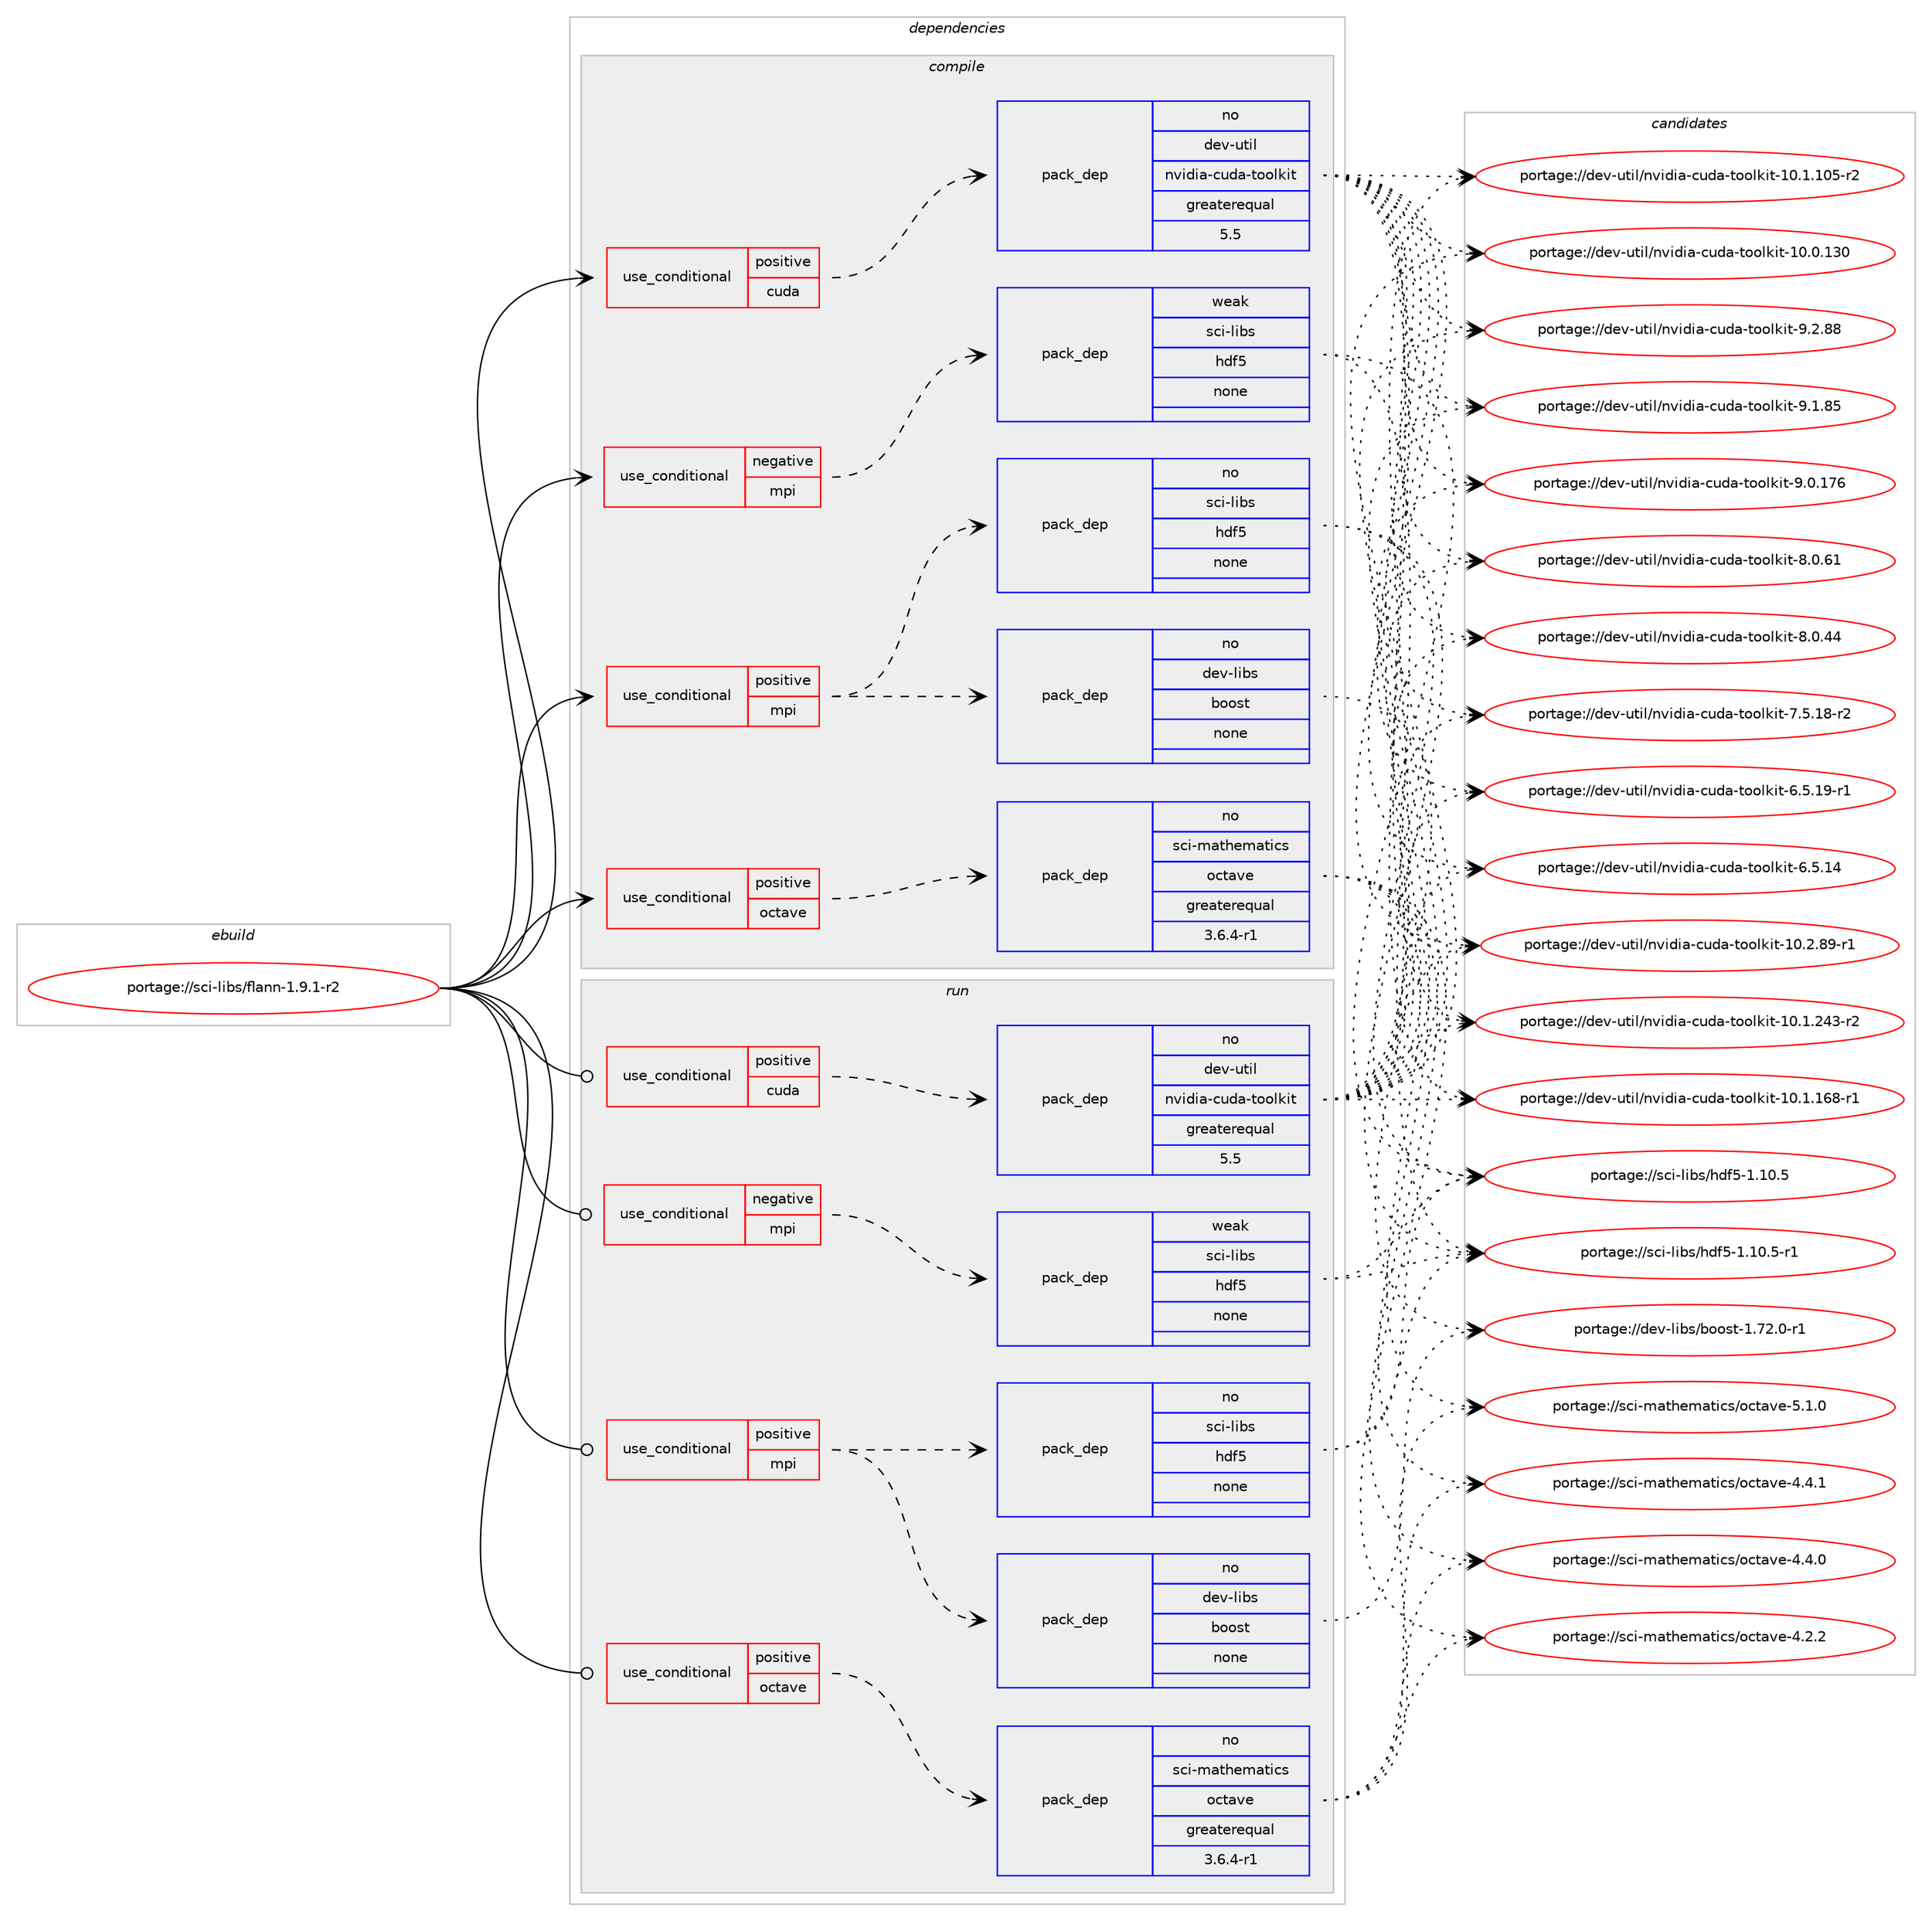 digraph prolog {

# *************
# Graph options
# *************

newrank=true;
concentrate=true;
compound=true;
graph [rankdir=LR,fontname=Helvetica,fontsize=10,ranksep=1.5];#, ranksep=2.5, nodesep=0.2];
edge  [arrowhead=vee];
node  [fontname=Helvetica,fontsize=10];

# **********
# The ebuild
# **********

subgraph cluster_leftcol {
color=gray;
rank=same;
label=<<i>ebuild</i>>;
id [label="portage://sci-libs/flann-1.9.1-r2", color=red, width=4, href="../sci-libs/flann-1.9.1-r2.svg"];
}

# ****************
# The dependencies
# ****************

subgraph cluster_midcol {
color=gray;
label=<<i>dependencies</i>>;
subgraph cluster_compile {
fillcolor="#eeeeee";
style=filled;
label=<<i>compile</i>>;
subgraph cond7094 {
dependency39014 [label=<<TABLE BORDER="0" CELLBORDER="1" CELLSPACING="0" CELLPADDING="4"><TR><TD ROWSPAN="3" CELLPADDING="10">use_conditional</TD></TR><TR><TD>negative</TD></TR><TR><TD>mpi</TD></TR></TABLE>>, shape=none, color=red];
subgraph pack31068 {
dependency39015 [label=<<TABLE BORDER="0" CELLBORDER="1" CELLSPACING="0" CELLPADDING="4" WIDTH="220"><TR><TD ROWSPAN="6" CELLPADDING="30">pack_dep</TD></TR><TR><TD WIDTH="110">weak</TD></TR><TR><TD>sci-libs</TD></TR><TR><TD>hdf5</TD></TR><TR><TD>none</TD></TR><TR><TD></TD></TR></TABLE>>, shape=none, color=blue];
}
dependency39014:e -> dependency39015:w [weight=20,style="dashed",arrowhead="vee"];
}
id:e -> dependency39014:w [weight=20,style="solid",arrowhead="vee"];
subgraph cond7095 {
dependency39016 [label=<<TABLE BORDER="0" CELLBORDER="1" CELLSPACING="0" CELLPADDING="4"><TR><TD ROWSPAN="3" CELLPADDING="10">use_conditional</TD></TR><TR><TD>positive</TD></TR><TR><TD>cuda</TD></TR></TABLE>>, shape=none, color=red];
subgraph pack31069 {
dependency39017 [label=<<TABLE BORDER="0" CELLBORDER="1" CELLSPACING="0" CELLPADDING="4" WIDTH="220"><TR><TD ROWSPAN="6" CELLPADDING="30">pack_dep</TD></TR><TR><TD WIDTH="110">no</TD></TR><TR><TD>dev-util</TD></TR><TR><TD>nvidia-cuda-toolkit</TD></TR><TR><TD>greaterequal</TD></TR><TR><TD>5.5</TD></TR></TABLE>>, shape=none, color=blue];
}
dependency39016:e -> dependency39017:w [weight=20,style="dashed",arrowhead="vee"];
}
id:e -> dependency39016:w [weight=20,style="solid",arrowhead="vee"];
subgraph cond7096 {
dependency39018 [label=<<TABLE BORDER="0" CELLBORDER="1" CELLSPACING="0" CELLPADDING="4"><TR><TD ROWSPAN="3" CELLPADDING="10">use_conditional</TD></TR><TR><TD>positive</TD></TR><TR><TD>mpi</TD></TR></TABLE>>, shape=none, color=red];
subgraph pack31070 {
dependency39019 [label=<<TABLE BORDER="0" CELLBORDER="1" CELLSPACING="0" CELLPADDING="4" WIDTH="220"><TR><TD ROWSPAN="6" CELLPADDING="30">pack_dep</TD></TR><TR><TD WIDTH="110">no</TD></TR><TR><TD>sci-libs</TD></TR><TR><TD>hdf5</TD></TR><TR><TD>none</TD></TR><TR><TD></TD></TR></TABLE>>, shape=none, color=blue];
}
dependency39018:e -> dependency39019:w [weight=20,style="dashed",arrowhead="vee"];
subgraph pack31071 {
dependency39020 [label=<<TABLE BORDER="0" CELLBORDER="1" CELLSPACING="0" CELLPADDING="4" WIDTH="220"><TR><TD ROWSPAN="6" CELLPADDING="30">pack_dep</TD></TR><TR><TD WIDTH="110">no</TD></TR><TR><TD>dev-libs</TD></TR><TR><TD>boost</TD></TR><TR><TD>none</TD></TR><TR><TD></TD></TR></TABLE>>, shape=none, color=blue];
}
dependency39018:e -> dependency39020:w [weight=20,style="dashed",arrowhead="vee"];
}
id:e -> dependency39018:w [weight=20,style="solid",arrowhead="vee"];
subgraph cond7097 {
dependency39021 [label=<<TABLE BORDER="0" CELLBORDER="1" CELLSPACING="0" CELLPADDING="4"><TR><TD ROWSPAN="3" CELLPADDING="10">use_conditional</TD></TR><TR><TD>positive</TD></TR><TR><TD>octave</TD></TR></TABLE>>, shape=none, color=red];
subgraph pack31072 {
dependency39022 [label=<<TABLE BORDER="0" CELLBORDER="1" CELLSPACING="0" CELLPADDING="4" WIDTH="220"><TR><TD ROWSPAN="6" CELLPADDING="30">pack_dep</TD></TR><TR><TD WIDTH="110">no</TD></TR><TR><TD>sci-mathematics</TD></TR><TR><TD>octave</TD></TR><TR><TD>greaterequal</TD></TR><TR><TD>3.6.4-r1</TD></TR></TABLE>>, shape=none, color=blue];
}
dependency39021:e -> dependency39022:w [weight=20,style="dashed",arrowhead="vee"];
}
id:e -> dependency39021:w [weight=20,style="solid",arrowhead="vee"];
}
subgraph cluster_compileandrun {
fillcolor="#eeeeee";
style=filled;
label=<<i>compile and run</i>>;
}
subgraph cluster_run {
fillcolor="#eeeeee";
style=filled;
label=<<i>run</i>>;
subgraph cond7098 {
dependency39023 [label=<<TABLE BORDER="0" CELLBORDER="1" CELLSPACING="0" CELLPADDING="4"><TR><TD ROWSPAN="3" CELLPADDING="10">use_conditional</TD></TR><TR><TD>negative</TD></TR><TR><TD>mpi</TD></TR></TABLE>>, shape=none, color=red];
subgraph pack31073 {
dependency39024 [label=<<TABLE BORDER="0" CELLBORDER="1" CELLSPACING="0" CELLPADDING="4" WIDTH="220"><TR><TD ROWSPAN="6" CELLPADDING="30">pack_dep</TD></TR><TR><TD WIDTH="110">weak</TD></TR><TR><TD>sci-libs</TD></TR><TR><TD>hdf5</TD></TR><TR><TD>none</TD></TR><TR><TD></TD></TR></TABLE>>, shape=none, color=blue];
}
dependency39023:e -> dependency39024:w [weight=20,style="dashed",arrowhead="vee"];
}
id:e -> dependency39023:w [weight=20,style="solid",arrowhead="odot"];
subgraph cond7099 {
dependency39025 [label=<<TABLE BORDER="0" CELLBORDER="1" CELLSPACING="0" CELLPADDING="4"><TR><TD ROWSPAN="3" CELLPADDING="10">use_conditional</TD></TR><TR><TD>positive</TD></TR><TR><TD>cuda</TD></TR></TABLE>>, shape=none, color=red];
subgraph pack31074 {
dependency39026 [label=<<TABLE BORDER="0" CELLBORDER="1" CELLSPACING="0" CELLPADDING="4" WIDTH="220"><TR><TD ROWSPAN="6" CELLPADDING="30">pack_dep</TD></TR><TR><TD WIDTH="110">no</TD></TR><TR><TD>dev-util</TD></TR><TR><TD>nvidia-cuda-toolkit</TD></TR><TR><TD>greaterequal</TD></TR><TR><TD>5.5</TD></TR></TABLE>>, shape=none, color=blue];
}
dependency39025:e -> dependency39026:w [weight=20,style="dashed",arrowhead="vee"];
}
id:e -> dependency39025:w [weight=20,style="solid",arrowhead="odot"];
subgraph cond7100 {
dependency39027 [label=<<TABLE BORDER="0" CELLBORDER="1" CELLSPACING="0" CELLPADDING="4"><TR><TD ROWSPAN="3" CELLPADDING="10">use_conditional</TD></TR><TR><TD>positive</TD></TR><TR><TD>mpi</TD></TR></TABLE>>, shape=none, color=red];
subgraph pack31075 {
dependency39028 [label=<<TABLE BORDER="0" CELLBORDER="1" CELLSPACING="0" CELLPADDING="4" WIDTH="220"><TR><TD ROWSPAN="6" CELLPADDING="30">pack_dep</TD></TR><TR><TD WIDTH="110">no</TD></TR><TR><TD>sci-libs</TD></TR><TR><TD>hdf5</TD></TR><TR><TD>none</TD></TR><TR><TD></TD></TR></TABLE>>, shape=none, color=blue];
}
dependency39027:e -> dependency39028:w [weight=20,style="dashed",arrowhead="vee"];
subgraph pack31076 {
dependency39029 [label=<<TABLE BORDER="0" CELLBORDER="1" CELLSPACING="0" CELLPADDING="4" WIDTH="220"><TR><TD ROWSPAN="6" CELLPADDING="30">pack_dep</TD></TR><TR><TD WIDTH="110">no</TD></TR><TR><TD>dev-libs</TD></TR><TR><TD>boost</TD></TR><TR><TD>none</TD></TR><TR><TD></TD></TR></TABLE>>, shape=none, color=blue];
}
dependency39027:e -> dependency39029:w [weight=20,style="dashed",arrowhead="vee"];
}
id:e -> dependency39027:w [weight=20,style="solid",arrowhead="odot"];
subgraph cond7101 {
dependency39030 [label=<<TABLE BORDER="0" CELLBORDER="1" CELLSPACING="0" CELLPADDING="4"><TR><TD ROWSPAN="3" CELLPADDING="10">use_conditional</TD></TR><TR><TD>positive</TD></TR><TR><TD>octave</TD></TR></TABLE>>, shape=none, color=red];
subgraph pack31077 {
dependency39031 [label=<<TABLE BORDER="0" CELLBORDER="1" CELLSPACING="0" CELLPADDING="4" WIDTH="220"><TR><TD ROWSPAN="6" CELLPADDING="30">pack_dep</TD></TR><TR><TD WIDTH="110">no</TD></TR><TR><TD>sci-mathematics</TD></TR><TR><TD>octave</TD></TR><TR><TD>greaterequal</TD></TR><TR><TD>3.6.4-r1</TD></TR></TABLE>>, shape=none, color=blue];
}
dependency39030:e -> dependency39031:w [weight=20,style="dashed",arrowhead="vee"];
}
id:e -> dependency39030:w [weight=20,style="solid",arrowhead="odot"];
}
}

# **************
# The candidates
# **************

subgraph cluster_choices {
rank=same;
color=gray;
label=<<i>candidates</i>>;

subgraph choice31068 {
color=black;
nodesep=1;
choice1159910545108105981154710410010253454946494846534511449 [label="portage://sci-libs/hdf5-1.10.5-r1", color=red, width=4,href="../sci-libs/hdf5-1.10.5-r1.svg"];
choice115991054510810598115471041001025345494649484653 [label="portage://sci-libs/hdf5-1.10.5", color=red, width=4,href="../sci-libs/hdf5-1.10.5.svg"];
dependency39015:e -> choice1159910545108105981154710410010253454946494846534511449:w [style=dotted,weight="100"];
dependency39015:e -> choice115991054510810598115471041001025345494649484653:w [style=dotted,weight="100"];
}
subgraph choice31069 {
color=black;
nodesep=1;
choice1001011184511711610510847110118105100105974599117100974511611111110810710511645574650465656 [label="portage://dev-util/nvidia-cuda-toolkit-9.2.88", color=red, width=4,href="../dev-util/nvidia-cuda-toolkit-9.2.88.svg"];
choice1001011184511711610510847110118105100105974599117100974511611111110810710511645574649465653 [label="portage://dev-util/nvidia-cuda-toolkit-9.1.85", color=red, width=4,href="../dev-util/nvidia-cuda-toolkit-9.1.85.svg"];
choice100101118451171161051084711011810510010597459911710097451161111111081071051164557464846495554 [label="portage://dev-util/nvidia-cuda-toolkit-9.0.176", color=red, width=4,href="../dev-util/nvidia-cuda-toolkit-9.0.176.svg"];
choice1001011184511711610510847110118105100105974599117100974511611111110810710511645564648465449 [label="portage://dev-util/nvidia-cuda-toolkit-8.0.61", color=red, width=4,href="../dev-util/nvidia-cuda-toolkit-8.0.61.svg"];
choice1001011184511711610510847110118105100105974599117100974511611111110810710511645564648465252 [label="portage://dev-util/nvidia-cuda-toolkit-8.0.44", color=red, width=4,href="../dev-util/nvidia-cuda-toolkit-8.0.44.svg"];
choice10010111845117116105108471101181051001059745991171009745116111111108107105116455546534649564511450 [label="portage://dev-util/nvidia-cuda-toolkit-7.5.18-r2", color=red, width=4,href="../dev-util/nvidia-cuda-toolkit-7.5.18-r2.svg"];
choice10010111845117116105108471101181051001059745991171009745116111111108107105116455446534649574511449 [label="portage://dev-util/nvidia-cuda-toolkit-6.5.19-r1", color=red, width=4,href="../dev-util/nvidia-cuda-toolkit-6.5.19-r1.svg"];
choice1001011184511711610510847110118105100105974599117100974511611111110810710511645544653464952 [label="portage://dev-util/nvidia-cuda-toolkit-6.5.14", color=red, width=4,href="../dev-util/nvidia-cuda-toolkit-6.5.14.svg"];
choice1001011184511711610510847110118105100105974599117100974511611111110810710511645494846504656574511449 [label="portage://dev-util/nvidia-cuda-toolkit-10.2.89-r1", color=red, width=4,href="../dev-util/nvidia-cuda-toolkit-10.2.89-r1.svg"];
choice100101118451171161051084711011810510010597459911710097451161111111081071051164549484649465052514511450 [label="portage://dev-util/nvidia-cuda-toolkit-10.1.243-r2", color=red, width=4,href="../dev-util/nvidia-cuda-toolkit-10.1.243-r2.svg"];
choice100101118451171161051084711011810510010597459911710097451161111111081071051164549484649464954564511449 [label="portage://dev-util/nvidia-cuda-toolkit-10.1.168-r1", color=red, width=4,href="../dev-util/nvidia-cuda-toolkit-10.1.168-r1.svg"];
choice100101118451171161051084711011810510010597459911710097451161111111081071051164549484649464948534511450 [label="portage://dev-util/nvidia-cuda-toolkit-10.1.105-r2", color=red, width=4,href="../dev-util/nvidia-cuda-toolkit-10.1.105-r2.svg"];
choice10010111845117116105108471101181051001059745991171009745116111111108107105116454948464846495148 [label="portage://dev-util/nvidia-cuda-toolkit-10.0.130", color=red, width=4,href="../dev-util/nvidia-cuda-toolkit-10.0.130.svg"];
dependency39017:e -> choice1001011184511711610510847110118105100105974599117100974511611111110810710511645574650465656:w [style=dotted,weight="100"];
dependency39017:e -> choice1001011184511711610510847110118105100105974599117100974511611111110810710511645574649465653:w [style=dotted,weight="100"];
dependency39017:e -> choice100101118451171161051084711011810510010597459911710097451161111111081071051164557464846495554:w [style=dotted,weight="100"];
dependency39017:e -> choice1001011184511711610510847110118105100105974599117100974511611111110810710511645564648465449:w [style=dotted,weight="100"];
dependency39017:e -> choice1001011184511711610510847110118105100105974599117100974511611111110810710511645564648465252:w [style=dotted,weight="100"];
dependency39017:e -> choice10010111845117116105108471101181051001059745991171009745116111111108107105116455546534649564511450:w [style=dotted,weight="100"];
dependency39017:e -> choice10010111845117116105108471101181051001059745991171009745116111111108107105116455446534649574511449:w [style=dotted,weight="100"];
dependency39017:e -> choice1001011184511711610510847110118105100105974599117100974511611111110810710511645544653464952:w [style=dotted,weight="100"];
dependency39017:e -> choice1001011184511711610510847110118105100105974599117100974511611111110810710511645494846504656574511449:w [style=dotted,weight="100"];
dependency39017:e -> choice100101118451171161051084711011810510010597459911710097451161111111081071051164549484649465052514511450:w [style=dotted,weight="100"];
dependency39017:e -> choice100101118451171161051084711011810510010597459911710097451161111111081071051164549484649464954564511449:w [style=dotted,weight="100"];
dependency39017:e -> choice100101118451171161051084711011810510010597459911710097451161111111081071051164549484649464948534511450:w [style=dotted,weight="100"];
dependency39017:e -> choice10010111845117116105108471101181051001059745991171009745116111111108107105116454948464846495148:w [style=dotted,weight="100"];
}
subgraph choice31070 {
color=black;
nodesep=1;
choice1159910545108105981154710410010253454946494846534511449 [label="portage://sci-libs/hdf5-1.10.5-r1", color=red, width=4,href="../sci-libs/hdf5-1.10.5-r1.svg"];
choice115991054510810598115471041001025345494649484653 [label="portage://sci-libs/hdf5-1.10.5", color=red, width=4,href="../sci-libs/hdf5-1.10.5.svg"];
dependency39019:e -> choice1159910545108105981154710410010253454946494846534511449:w [style=dotted,weight="100"];
dependency39019:e -> choice115991054510810598115471041001025345494649484653:w [style=dotted,weight="100"];
}
subgraph choice31071 {
color=black;
nodesep=1;
choice10010111845108105981154798111111115116454946555046484511449 [label="portage://dev-libs/boost-1.72.0-r1", color=red, width=4,href="../dev-libs/boost-1.72.0-r1.svg"];
dependency39020:e -> choice10010111845108105981154798111111115116454946555046484511449:w [style=dotted,weight="100"];
}
subgraph choice31072 {
color=black;
nodesep=1;
choice1159910545109971161041011099711610599115471119911697118101455346494648 [label="portage://sci-mathematics/octave-5.1.0", color=red, width=4,href="../sci-mathematics/octave-5.1.0.svg"];
choice1159910545109971161041011099711610599115471119911697118101455246524649 [label="portage://sci-mathematics/octave-4.4.1", color=red, width=4,href="../sci-mathematics/octave-4.4.1.svg"];
choice1159910545109971161041011099711610599115471119911697118101455246524648 [label="portage://sci-mathematics/octave-4.4.0", color=red, width=4,href="../sci-mathematics/octave-4.4.0.svg"];
choice1159910545109971161041011099711610599115471119911697118101455246504650 [label="portage://sci-mathematics/octave-4.2.2", color=red, width=4,href="../sci-mathematics/octave-4.2.2.svg"];
dependency39022:e -> choice1159910545109971161041011099711610599115471119911697118101455346494648:w [style=dotted,weight="100"];
dependency39022:e -> choice1159910545109971161041011099711610599115471119911697118101455246524649:w [style=dotted,weight="100"];
dependency39022:e -> choice1159910545109971161041011099711610599115471119911697118101455246524648:w [style=dotted,weight="100"];
dependency39022:e -> choice1159910545109971161041011099711610599115471119911697118101455246504650:w [style=dotted,weight="100"];
}
subgraph choice31073 {
color=black;
nodesep=1;
choice1159910545108105981154710410010253454946494846534511449 [label="portage://sci-libs/hdf5-1.10.5-r1", color=red, width=4,href="../sci-libs/hdf5-1.10.5-r1.svg"];
choice115991054510810598115471041001025345494649484653 [label="portage://sci-libs/hdf5-1.10.5", color=red, width=4,href="../sci-libs/hdf5-1.10.5.svg"];
dependency39024:e -> choice1159910545108105981154710410010253454946494846534511449:w [style=dotted,weight="100"];
dependency39024:e -> choice115991054510810598115471041001025345494649484653:w [style=dotted,weight="100"];
}
subgraph choice31074 {
color=black;
nodesep=1;
choice1001011184511711610510847110118105100105974599117100974511611111110810710511645574650465656 [label="portage://dev-util/nvidia-cuda-toolkit-9.2.88", color=red, width=4,href="../dev-util/nvidia-cuda-toolkit-9.2.88.svg"];
choice1001011184511711610510847110118105100105974599117100974511611111110810710511645574649465653 [label="portage://dev-util/nvidia-cuda-toolkit-9.1.85", color=red, width=4,href="../dev-util/nvidia-cuda-toolkit-9.1.85.svg"];
choice100101118451171161051084711011810510010597459911710097451161111111081071051164557464846495554 [label="portage://dev-util/nvidia-cuda-toolkit-9.0.176", color=red, width=4,href="../dev-util/nvidia-cuda-toolkit-9.0.176.svg"];
choice1001011184511711610510847110118105100105974599117100974511611111110810710511645564648465449 [label="portage://dev-util/nvidia-cuda-toolkit-8.0.61", color=red, width=4,href="../dev-util/nvidia-cuda-toolkit-8.0.61.svg"];
choice1001011184511711610510847110118105100105974599117100974511611111110810710511645564648465252 [label="portage://dev-util/nvidia-cuda-toolkit-8.0.44", color=red, width=4,href="../dev-util/nvidia-cuda-toolkit-8.0.44.svg"];
choice10010111845117116105108471101181051001059745991171009745116111111108107105116455546534649564511450 [label="portage://dev-util/nvidia-cuda-toolkit-7.5.18-r2", color=red, width=4,href="../dev-util/nvidia-cuda-toolkit-7.5.18-r2.svg"];
choice10010111845117116105108471101181051001059745991171009745116111111108107105116455446534649574511449 [label="portage://dev-util/nvidia-cuda-toolkit-6.5.19-r1", color=red, width=4,href="../dev-util/nvidia-cuda-toolkit-6.5.19-r1.svg"];
choice1001011184511711610510847110118105100105974599117100974511611111110810710511645544653464952 [label="portage://dev-util/nvidia-cuda-toolkit-6.5.14", color=red, width=4,href="../dev-util/nvidia-cuda-toolkit-6.5.14.svg"];
choice1001011184511711610510847110118105100105974599117100974511611111110810710511645494846504656574511449 [label="portage://dev-util/nvidia-cuda-toolkit-10.2.89-r1", color=red, width=4,href="../dev-util/nvidia-cuda-toolkit-10.2.89-r1.svg"];
choice100101118451171161051084711011810510010597459911710097451161111111081071051164549484649465052514511450 [label="portage://dev-util/nvidia-cuda-toolkit-10.1.243-r2", color=red, width=4,href="../dev-util/nvidia-cuda-toolkit-10.1.243-r2.svg"];
choice100101118451171161051084711011810510010597459911710097451161111111081071051164549484649464954564511449 [label="portage://dev-util/nvidia-cuda-toolkit-10.1.168-r1", color=red, width=4,href="../dev-util/nvidia-cuda-toolkit-10.1.168-r1.svg"];
choice100101118451171161051084711011810510010597459911710097451161111111081071051164549484649464948534511450 [label="portage://dev-util/nvidia-cuda-toolkit-10.1.105-r2", color=red, width=4,href="../dev-util/nvidia-cuda-toolkit-10.1.105-r2.svg"];
choice10010111845117116105108471101181051001059745991171009745116111111108107105116454948464846495148 [label="portage://dev-util/nvidia-cuda-toolkit-10.0.130", color=red, width=4,href="../dev-util/nvidia-cuda-toolkit-10.0.130.svg"];
dependency39026:e -> choice1001011184511711610510847110118105100105974599117100974511611111110810710511645574650465656:w [style=dotted,weight="100"];
dependency39026:e -> choice1001011184511711610510847110118105100105974599117100974511611111110810710511645574649465653:w [style=dotted,weight="100"];
dependency39026:e -> choice100101118451171161051084711011810510010597459911710097451161111111081071051164557464846495554:w [style=dotted,weight="100"];
dependency39026:e -> choice1001011184511711610510847110118105100105974599117100974511611111110810710511645564648465449:w [style=dotted,weight="100"];
dependency39026:e -> choice1001011184511711610510847110118105100105974599117100974511611111110810710511645564648465252:w [style=dotted,weight="100"];
dependency39026:e -> choice10010111845117116105108471101181051001059745991171009745116111111108107105116455546534649564511450:w [style=dotted,weight="100"];
dependency39026:e -> choice10010111845117116105108471101181051001059745991171009745116111111108107105116455446534649574511449:w [style=dotted,weight="100"];
dependency39026:e -> choice1001011184511711610510847110118105100105974599117100974511611111110810710511645544653464952:w [style=dotted,weight="100"];
dependency39026:e -> choice1001011184511711610510847110118105100105974599117100974511611111110810710511645494846504656574511449:w [style=dotted,weight="100"];
dependency39026:e -> choice100101118451171161051084711011810510010597459911710097451161111111081071051164549484649465052514511450:w [style=dotted,weight="100"];
dependency39026:e -> choice100101118451171161051084711011810510010597459911710097451161111111081071051164549484649464954564511449:w [style=dotted,weight="100"];
dependency39026:e -> choice100101118451171161051084711011810510010597459911710097451161111111081071051164549484649464948534511450:w [style=dotted,weight="100"];
dependency39026:e -> choice10010111845117116105108471101181051001059745991171009745116111111108107105116454948464846495148:w [style=dotted,weight="100"];
}
subgraph choice31075 {
color=black;
nodesep=1;
choice1159910545108105981154710410010253454946494846534511449 [label="portage://sci-libs/hdf5-1.10.5-r1", color=red, width=4,href="../sci-libs/hdf5-1.10.5-r1.svg"];
choice115991054510810598115471041001025345494649484653 [label="portage://sci-libs/hdf5-1.10.5", color=red, width=4,href="../sci-libs/hdf5-1.10.5.svg"];
dependency39028:e -> choice1159910545108105981154710410010253454946494846534511449:w [style=dotted,weight="100"];
dependency39028:e -> choice115991054510810598115471041001025345494649484653:w [style=dotted,weight="100"];
}
subgraph choice31076 {
color=black;
nodesep=1;
choice10010111845108105981154798111111115116454946555046484511449 [label="portage://dev-libs/boost-1.72.0-r1", color=red, width=4,href="../dev-libs/boost-1.72.0-r1.svg"];
dependency39029:e -> choice10010111845108105981154798111111115116454946555046484511449:w [style=dotted,weight="100"];
}
subgraph choice31077 {
color=black;
nodesep=1;
choice1159910545109971161041011099711610599115471119911697118101455346494648 [label="portage://sci-mathematics/octave-5.1.0", color=red, width=4,href="../sci-mathematics/octave-5.1.0.svg"];
choice1159910545109971161041011099711610599115471119911697118101455246524649 [label="portage://sci-mathematics/octave-4.4.1", color=red, width=4,href="../sci-mathematics/octave-4.4.1.svg"];
choice1159910545109971161041011099711610599115471119911697118101455246524648 [label="portage://sci-mathematics/octave-4.4.0", color=red, width=4,href="../sci-mathematics/octave-4.4.0.svg"];
choice1159910545109971161041011099711610599115471119911697118101455246504650 [label="portage://sci-mathematics/octave-4.2.2", color=red, width=4,href="../sci-mathematics/octave-4.2.2.svg"];
dependency39031:e -> choice1159910545109971161041011099711610599115471119911697118101455346494648:w [style=dotted,weight="100"];
dependency39031:e -> choice1159910545109971161041011099711610599115471119911697118101455246524649:w [style=dotted,weight="100"];
dependency39031:e -> choice1159910545109971161041011099711610599115471119911697118101455246524648:w [style=dotted,weight="100"];
dependency39031:e -> choice1159910545109971161041011099711610599115471119911697118101455246504650:w [style=dotted,weight="100"];
}
}

}
